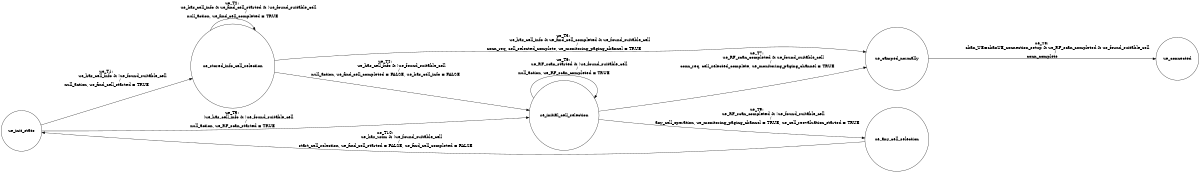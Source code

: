 digraph UE{
rankdir = LR;
size = "8,5"
node [shape = circle, label="ue_init_state"]ue_init_state;
node [shape = circle, label="ue_initial_cell_selection"]ue_initial_cell_selection;
node [shape = circle, label="ue_stored_info_cell_selection"]ue_stored_info_cell_selection;
node [shape = circle, label="ue_camped_normally"]ue_camped_normally;
node [shape = circle, label="ue_connected"]ue_connected;
node [shape = circle, label="ue_any_cell_selection"]ue_any_cell_selection;
ue_init_state -> ue_stored_info_cell_selection [label = "ue_T1: 
                        ue_has_cell_info & !ue_found_suitable_cell
                    /
null_action, ue_find_cell_started = TRUE"]
ue_stored_info_cell_selection -> ue_stored_info_cell_selection [label = "ue_T2: 
                        ue_has_cell_info & ue_find_cell_started & !ue_found_suitable_cell
                    /
null_action, ue_find_cell_completed = TRUE"]
ue_stored_info_cell_selection -> ue_camped_normally [label = "ue_T3: 
                        ue_has_cell_info & ue_find_cell_completed & ue_found_suitable_cell
                    /
conn_req, cell_selected_complete, ue_monitoring_paging_channel = TRUE"]
ue_stored_info_cell_selection -> ue_initial_cell_selection [label = "ue_T4: 
                        ue_has_cell_info & !ue_found_suitable_cell
                    /
null_action, ue_find_cell_completed = FALSE, ue_has_cell_info = FALSE"]
ue_init_state -> ue_initial_cell_selection [label = "ue_T5: 
                        !ue_has_cell_info & !ue_found_suitable_cell
                    /
null_action, ue_RF_scan_started = TRUE"]
ue_initial_cell_selection -> ue_initial_cell_selection [label = "ue_T6: 
                        ue_RF_scan_started & !ue_found_suitable_cell 
                    /
null_action, ue_RF_scan_completed = TRUE"]
ue_initial_cell_selection -> ue_camped_normally [label = "ue_T7: 
                        ue_RF_scan_completed & ue_found_suitable_cell
                    /
conn_req, cell_selected_complete, ue_monitoring_paging_channel = TRUE"]
ue_camped_normally -> ue_connected [label = "ue_T8: 
                        chan_UE=chanUE_connection_setup & ue_RF_scan_completed & ue_found_suitable_cell 
                    /
conn_complete"]
ue_initial_cell_selection -> ue_any_cell_selection [label = "ue_T9: 
                        ue_RF_scan_completed & !ue_found_suitable_cell
                    /
any_cell_operation, ue_monitoring_paging_channel = TRUE, ue_cell_reevaluation_started = TRUE"]
ue_any_cell_selection -> ue_init_state [label = "ue_T10: 
                        ue_has_usim & !ue_found_suitable_cell
                    /
start_cell_selection, ue_find_cell_started = FALSE, ue_find_cell_completed = FALSE"]
}
